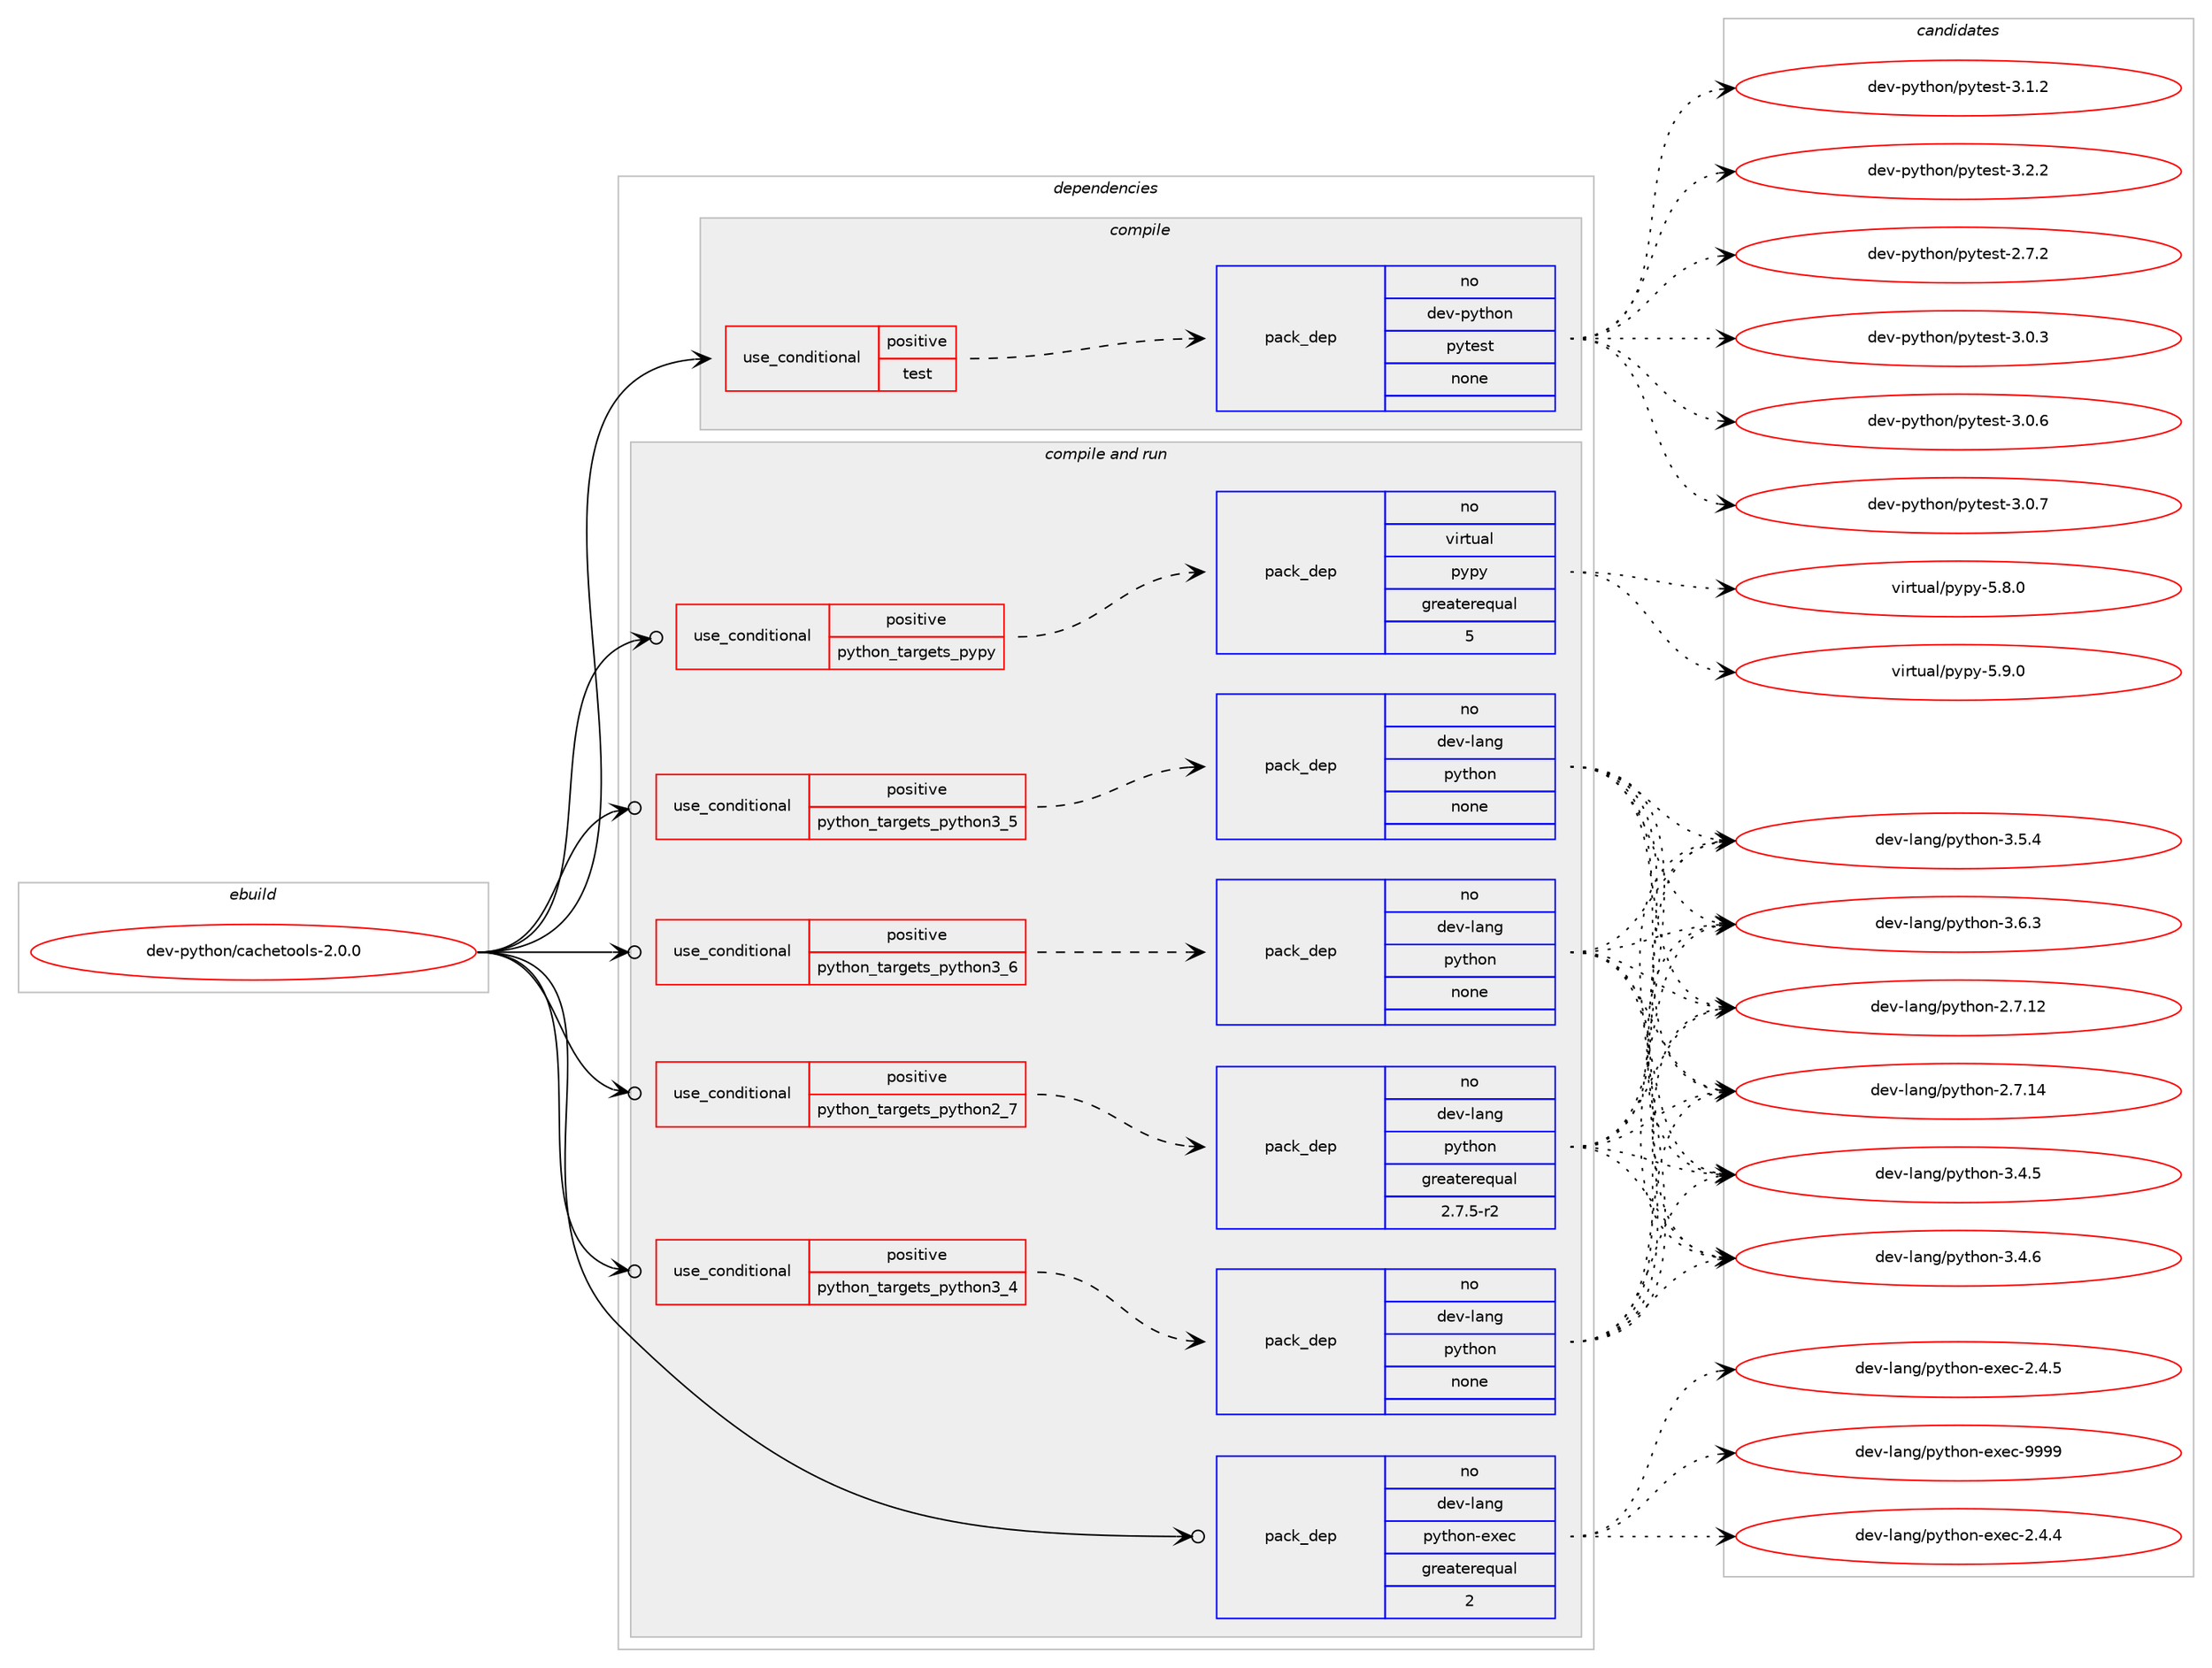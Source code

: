 digraph prolog {

# *************
# Graph options
# *************

newrank=true;
concentrate=true;
compound=true;
graph [rankdir=LR,fontname=Helvetica,fontsize=10,ranksep=1.5];#, ranksep=2.5, nodesep=0.2];
edge  [arrowhead=vee];
node  [fontname=Helvetica,fontsize=10];

# **********
# The ebuild
# **********

subgraph cluster_leftcol {
color=gray;
rank=same;
label=<<i>ebuild</i>>;
id [label="dev-python/cachetools-2.0.0", color=red, width=4, href="../dev-python/cachetools-2.0.0.svg"];
}

# ****************
# The dependencies
# ****************

subgraph cluster_midcol {
color=gray;
label=<<i>dependencies</i>>;
subgraph cluster_compile {
fillcolor="#eeeeee";
style=filled;
label=<<i>compile</i>>;
subgraph cond30420 {
dependency149925 [label=<<TABLE BORDER="0" CELLBORDER="1" CELLSPACING="0" CELLPADDING="4"><TR><TD ROWSPAN="3" CELLPADDING="10">use_conditional</TD></TR><TR><TD>positive</TD></TR><TR><TD>test</TD></TR></TABLE>>, shape=none, color=red];
subgraph pack115680 {
dependency149926 [label=<<TABLE BORDER="0" CELLBORDER="1" CELLSPACING="0" CELLPADDING="4" WIDTH="220"><TR><TD ROWSPAN="6" CELLPADDING="30">pack_dep</TD></TR><TR><TD WIDTH="110">no</TD></TR><TR><TD>dev-python</TD></TR><TR><TD>pytest</TD></TR><TR><TD>none</TD></TR><TR><TD></TD></TR></TABLE>>, shape=none, color=blue];
}
dependency149925:e -> dependency149926:w [weight=20,style="dashed",arrowhead="vee"];
}
id:e -> dependency149925:w [weight=20,style="solid",arrowhead="vee"];
}
subgraph cluster_compileandrun {
fillcolor="#eeeeee";
style=filled;
label=<<i>compile and run</i>>;
subgraph cond30421 {
dependency149927 [label=<<TABLE BORDER="0" CELLBORDER="1" CELLSPACING="0" CELLPADDING="4"><TR><TD ROWSPAN="3" CELLPADDING="10">use_conditional</TD></TR><TR><TD>positive</TD></TR><TR><TD>python_targets_pypy</TD></TR></TABLE>>, shape=none, color=red];
subgraph pack115681 {
dependency149928 [label=<<TABLE BORDER="0" CELLBORDER="1" CELLSPACING="0" CELLPADDING="4" WIDTH="220"><TR><TD ROWSPAN="6" CELLPADDING="30">pack_dep</TD></TR><TR><TD WIDTH="110">no</TD></TR><TR><TD>virtual</TD></TR><TR><TD>pypy</TD></TR><TR><TD>greaterequal</TD></TR><TR><TD>5</TD></TR></TABLE>>, shape=none, color=blue];
}
dependency149927:e -> dependency149928:w [weight=20,style="dashed",arrowhead="vee"];
}
id:e -> dependency149927:w [weight=20,style="solid",arrowhead="odotvee"];
subgraph cond30422 {
dependency149929 [label=<<TABLE BORDER="0" CELLBORDER="1" CELLSPACING="0" CELLPADDING="4"><TR><TD ROWSPAN="3" CELLPADDING="10">use_conditional</TD></TR><TR><TD>positive</TD></TR><TR><TD>python_targets_python2_7</TD></TR></TABLE>>, shape=none, color=red];
subgraph pack115682 {
dependency149930 [label=<<TABLE BORDER="0" CELLBORDER="1" CELLSPACING="0" CELLPADDING="4" WIDTH="220"><TR><TD ROWSPAN="6" CELLPADDING="30">pack_dep</TD></TR><TR><TD WIDTH="110">no</TD></TR><TR><TD>dev-lang</TD></TR><TR><TD>python</TD></TR><TR><TD>greaterequal</TD></TR><TR><TD>2.7.5-r2</TD></TR></TABLE>>, shape=none, color=blue];
}
dependency149929:e -> dependency149930:w [weight=20,style="dashed",arrowhead="vee"];
}
id:e -> dependency149929:w [weight=20,style="solid",arrowhead="odotvee"];
subgraph cond30423 {
dependency149931 [label=<<TABLE BORDER="0" CELLBORDER="1" CELLSPACING="0" CELLPADDING="4"><TR><TD ROWSPAN="3" CELLPADDING="10">use_conditional</TD></TR><TR><TD>positive</TD></TR><TR><TD>python_targets_python3_4</TD></TR></TABLE>>, shape=none, color=red];
subgraph pack115683 {
dependency149932 [label=<<TABLE BORDER="0" CELLBORDER="1" CELLSPACING="0" CELLPADDING="4" WIDTH="220"><TR><TD ROWSPAN="6" CELLPADDING="30">pack_dep</TD></TR><TR><TD WIDTH="110">no</TD></TR><TR><TD>dev-lang</TD></TR><TR><TD>python</TD></TR><TR><TD>none</TD></TR><TR><TD></TD></TR></TABLE>>, shape=none, color=blue];
}
dependency149931:e -> dependency149932:w [weight=20,style="dashed",arrowhead="vee"];
}
id:e -> dependency149931:w [weight=20,style="solid",arrowhead="odotvee"];
subgraph cond30424 {
dependency149933 [label=<<TABLE BORDER="0" CELLBORDER="1" CELLSPACING="0" CELLPADDING="4"><TR><TD ROWSPAN="3" CELLPADDING="10">use_conditional</TD></TR><TR><TD>positive</TD></TR><TR><TD>python_targets_python3_5</TD></TR></TABLE>>, shape=none, color=red];
subgraph pack115684 {
dependency149934 [label=<<TABLE BORDER="0" CELLBORDER="1" CELLSPACING="0" CELLPADDING="4" WIDTH="220"><TR><TD ROWSPAN="6" CELLPADDING="30">pack_dep</TD></TR><TR><TD WIDTH="110">no</TD></TR><TR><TD>dev-lang</TD></TR><TR><TD>python</TD></TR><TR><TD>none</TD></TR><TR><TD></TD></TR></TABLE>>, shape=none, color=blue];
}
dependency149933:e -> dependency149934:w [weight=20,style="dashed",arrowhead="vee"];
}
id:e -> dependency149933:w [weight=20,style="solid",arrowhead="odotvee"];
subgraph cond30425 {
dependency149935 [label=<<TABLE BORDER="0" CELLBORDER="1" CELLSPACING="0" CELLPADDING="4"><TR><TD ROWSPAN="3" CELLPADDING="10">use_conditional</TD></TR><TR><TD>positive</TD></TR><TR><TD>python_targets_python3_6</TD></TR></TABLE>>, shape=none, color=red];
subgraph pack115685 {
dependency149936 [label=<<TABLE BORDER="0" CELLBORDER="1" CELLSPACING="0" CELLPADDING="4" WIDTH="220"><TR><TD ROWSPAN="6" CELLPADDING="30">pack_dep</TD></TR><TR><TD WIDTH="110">no</TD></TR><TR><TD>dev-lang</TD></TR><TR><TD>python</TD></TR><TR><TD>none</TD></TR><TR><TD></TD></TR></TABLE>>, shape=none, color=blue];
}
dependency149935:e -> dependency149936:w [weight=20,style="dashed",arrowhead="vee"];
}
id:e -> dependency149935:w [weight=20,style="solid",arrowhead="odotvee"];
subgraph pack115686 {
dependency149937 [label=<<TABLE BORDER="0" CELLBORDER="1" CELLSPACING="0" CELLPADDING="4" WIDTH="220"><TR><TD ROWSPAN="6" CELLPADDING="30">pack_dep</TD></TR><TR><TD WIDTH="110">no</TD></TR><TR><TD>dev-lang</TD></TR><TR><TD>python-exec</TD></TR><TR><TD>greaterequal</TD></TR><TR><TD>2</TD></TR></TABLE>>, shape=none, color=blue];
}
id:e -> dependency149937:w [weight=20,style="solid",arrowhead="odotvee"];
}
subgraph cluster_run {
fillcolor="#eeeeee";
style=filled;
label=<<i>run</i>>;
}
}

# **************
# The candidates
# **************

subgraph cluster_choices {
rank=same;
color=gray;
label=<<i>candidates</i>>;

subgraph choice115680 {
color=black;
nodesep=1;
choice1001011184511212111610411111047112121116101115116455046554650 [label="dev-python/pytest-2.7.2", color=red, width=4,href="../dev-python/pytest-2.7.2.svg"];
choice1001011184511212111610411111047112121116101115116455146484651 [label="dev-python/pytest-3.0.3", color=red, width=4,href="../dev-python/pytest-3.0.3.svg"];
choice1001011184511212111610411111047112121116101115116455146484654 [label="dev-python/pytest-3.0.6", color=red, width=4,href="../dev-python/pytest-3.0.6.svg"];
choice1001011184511212111610411111047112121116101115116455146484655 [label="dev-python/pytest-3.0.7", color=red, width=4,href="../dev-python/pytest-3.0.7.svg"];
choice1001011184511212111610411111047112121116101115116455146494650 [label="dev-python/pytest-3.1.2", color=red, width=4,href="../dev-python/pytest-3.1.2.svg"];
choice1001011184511212111610411111047112121116101115116455146504650 [label="dev-python/pytest-3.2.2", color=red, width=4,href="../dev-python/pytest-3.2.2.svg"];
dependency149926:e -> choice1001011184511212111610411111047112121116101115116455046554650:w [style=dotted,weight="100"];
dependency149926:e -> choice1001011184511212111610411111047112121116101115116455146484651:w [style=dotted,weight="100"];
dependency149926:e -> choice1001011184511212111610411111047112121116101115116455146484654:w [style=dotted,weight="100"];
dependency149926:e -> choice1001011184511212111610411111047112121116101115116455146484655:w [style=dotted,weight="100"];
dependency149926:e -> choice1001011184511212111610411111047112121116101115116455146494650:w [style=dotted,weight="100"];
dependency149926:e -> choice1001011184511212111610411111047112121116101115116455146504650:w [style=dotted,weight="100"];
}
subgraph choice115681 {
color=black;
nodesep=1;
choice1181051141161179710847112121112121455346564648 [label="virtual/pypy-5.8.0", color=red, width=4,href="../virtual/pypy-5.8.0.svg"];
choice1181051141161179710847112121112121455346574648 [label="virtual/pypy-5.9.0", color=red, width=4,href="../virtual/pypy-5.9.0.svg"];
dependency149928:e -> choice1181051141161179710847112121112121455346564648:w [style=dotted,weight="100"];
dependency149928:e -> choice1181051141161179710847112121112121455346574648:w [style=dotted,weight="100"];
}
subgraph choice115682 {
color=black;
nodesep=1;
choice10010111845108971101034711212111610411111045504655464950 [label="dev-lang/python-2.7.12", color=red, width=4,href="../dev-lang/python-2.7.12.svg"];
choice10010111845108971101034711212111610411111045504655464952 [label="dev-lang/python-2.7.14", color=red, width=4,href="../dev-lang/python-2.7.14.svg"];
choice100101118451089711010347112121116104111110455146524653 [label="dev-lang/python-3.4.5", color=red, width=4,href="../dev-lang/python-3.4.5.svg"];
choice100101118451089711010347112121116104111110455146524654 [label="dev-lang/python-3.4.6", color=red, width=4,href="../dev-lang/python-3.4.6.svg"];
choice100101118451089711010347112121116104111110455146534652 [label="dev-lang/python-3.5.4", color=red, width=4,href="../dev-lang/python-3.5.4.svg"];
choice100101118451089711010347112121116104111110455146544651 [label="dev-lang/python-3.6.3", color=red, width=4,href="../dev-lang/python-3.6.3.svg"];
dependency149930:e -> choice10010111845108971101034711212111610411111045504655464950:w [style=dotted,weight="100"];
dependency149930:e -> choice10010111845108971101034711212111610411111045504655464952:w [style=dotted,weight="100"];
dependency149930:e -> choice100101118451089711010347112121116104111110455146524653:w [style=dotted,weight="100"];
dependency149930:e -> choice100101118451089711010347112121116104111110455146524654:w [style=dotted,weight="100"];
dependency149930:e -> choice100101118451089711010347112121116104111110455146534652:w [style=dotted,weight="100"];
dependency149930:e -> choice100101118451089711010347112121116104111110455146544651:w [style=dotted,weight="100"];
}
subgraph choice115683 {
color=black;
nodesep=1;
choice10010111845108971101034711212111610411111045504655464950 [label="dev-lang/python-2.7.12", color=red, width=4,href="../dev-lang/python-2.7.12.svg"];
choice10010111845108971101034711212111610411111045504655464952 [label="dev-lang/python-2.7.14", color=red, width=4,href="../dev-lang/python-2.7.14.svg"];
choice100101118451089711010347112121116104111110455146524653 [label="dev-lang/python-3.4.5", color=red, width=4,href="../dev-lang/python-3.4.5.svg"];
choice100101118451089711010347112121116104111110455146524654 [label="dev-lang/python-3.4.6", color=red, width=4,href="../dev-lang/python-3.4.6.svg"];
choice100101118451089711010347112121116104111110455146534652 [label="dev-lang/python-3.5.4", color=red, width=4,href="../dev-lang/python-3.5.4.svg"];
choice100101118451089711010347112121116104111110455146544651 [label="dev-lang/python-3.6.3", color=red, width=4,href="../dev-lang/python-3.6.3.svg"];
dependency149932:e -> choice10010111845108971101034711212111610411111045504655464950:w [style=dotted,weight="100"];
dependency149932:e -> choice10010111845108971101034711212111610411111045504655464952:w [style=dotted,weight="100"];
dependency149932:e -> choice100101118451089711010347112121116104111110455146524653:w [style=dotted,weight="100"];
dependency149932:e -> choice100101118451089711010347112121116104111110455146524654:w [style=dotted,weight="100"];
dependency149932:e -> choice100101118451089711010347112121116104111110455146534652:w [style=dotted,weight="100"];
dependency149932:e -> choice100101118451089711010347112121116104111110455146544651:w [style=dotted,weight="100"];
}
subgraph choice115684 {
color=black;
nodesep=1;
choice10010111845108971101034711212111610411111045504655464950 [label="dev-lang/python-2.7.12", color=red, width=4,href="../dev-lang/python-2.7.12.svg"];
choice10010111845108971101034711212111610411111045504655464952 [label="dev-lang/python-2.7.14", color=red, width=4,href="../dev-lang/python-2.7.14.svg"];
choice100101118451089711010347112121116104111110455146524653 [label="dev-lang/python-3.4.5", color=red, width=4,href="../dev-lang/python-3.4.5.svg"];
choice100101118451089711010347112121116104111110455146524654 [label="dev-lang/python-3.4.6", color=red, width=4,href="../dev-lang/python-3.4.6.svg"];
choice100101118451089711010347112121116104111110455146534652 [label="dev-lang/python-3.5.4", color=red, width=4,href="../dev-lang/python-3.5.4.svg"];
choice100101118451089711010347112121116104111110455146544651 [label="dev-lang/python-3.6.3", color=red, width=4,href="../dev-lang/python-3.6.3.svg"];
dependency149934:e -> choice10010111845108971101034711212111610411111045504655464950:w [style=dotted,weight="100"];
dependency149934:e -> choice10010111845108971101034711212111610411111045504655464952:w [style=dotted,weight="100"];
dependency149934:e -> choice100101118451089711010347112121116104111110455146524653:w [style=dotted,weight="100"];
dependency149934:e -> choice100101118451089711010347112121116104111110455146524654:w [style=dotted,weight="100"];
dependency149934:e -> choice100101118451089711010347112121116104111110455146534652:w [style=dotted,weight="100"];
dependency149934:e -> choice100101118451089711010347112121116104111110455146544651:w [style=dotted,weight="100"];
}
subgraph choice115685 {
color=black;
nodesep=1;
choice10010111845108971101034711212111610411111045504655464950 [label="dev-lang/python-2.7.12", color=red, width=4,href="../dev-lang/python-2.7.12.svg"];
choice10010111845108971101034711212111610411111045504655464952 [label="dev-lang/python-2.7.14", color=red, width=4,href="../dev-lang/python-2.7.14.svg"];
choice100101118451089711010347112121116104111110455146524653 [label="dev-lang/python-3.4.5", color=red, width=4,href="../dev-lang/python-3.4.5.svg"];
choice100101118451089711010347112121116104111110455146524654 [label="dev-lang/python-3.4.6", color=red, width=4,href="../dev-lang/python-3.4.6.svg"];
choice100101118451089711010347112121116104111110455146534652 [label="dev-lang/python-3.5.4", color=red, width=4,href="../dev-lang/python-3.5.4.svg"];
choice100101118451089711010347112121116104111110455146544651 [label="dev-lang/python-3.6.3", color=red, width=4,href="../dev-lang/python-3.6.3.svg"];
dependency149936:e -> choice10010111845108971101034711212111610411111045504655464950:w [style=dotted,weight="100"];
dependency149936:e -> choice10010111845108971101034711212111610411111045504655464952:w [style=dotted,weight="100"];
dependency149936:e -> choice100101118451089711010347112121116104111110455146524653:w [style=dotted,weight="100"];
dependency149936:e -> choice100101118451089711010347112121116104111110455146524654:w [style=dotted,weight="100"];
dependency149936:e -> choice100101118451089711010347112121116104111110455146534652:w [style=dotted,weight="100"];
dependency149936:e -> choice100101118451089711010347112121116104111110455146544651:w [style=dotted,weight="100"];
}
subgraph choice115686 {
color=black;
nodesep=1;
choice1001011184510897110103471121211161041111104510112010199455046524652 [label="dev-lang/python-exec-2.4.4", color=red, width=4,href="../dev-lang/python-exec-2.4.4.svg"];
choice1001011184510897110103471121211161041111104510112010199455046524653 [label="dev-lang/python-exec-2.4.5", color=red, width=4,href="../dev-lang/python-exec-2.4.5.svg"];
choice10010111845108971101034711212111610411111045101120101994557575757 [label="dev-lang/python-exec-9999", color=red, width=4,href="../dev-lang/python-exec-9999.svg"];
dependency149937:e -> choice1001011184510897110103471121211161041111104510112010199455046524652:w [style=dotted,weight="100"];
dependency149937:e -> choice1001011184510897110103471121211161041111104510112010199455046524653:w [style=dotted,weight="100"];
dependency149937:e -> choice10010111845108971101034711212111610411111045101120101994557575757:w [style=dotted,weight="100"];
}
}

}
